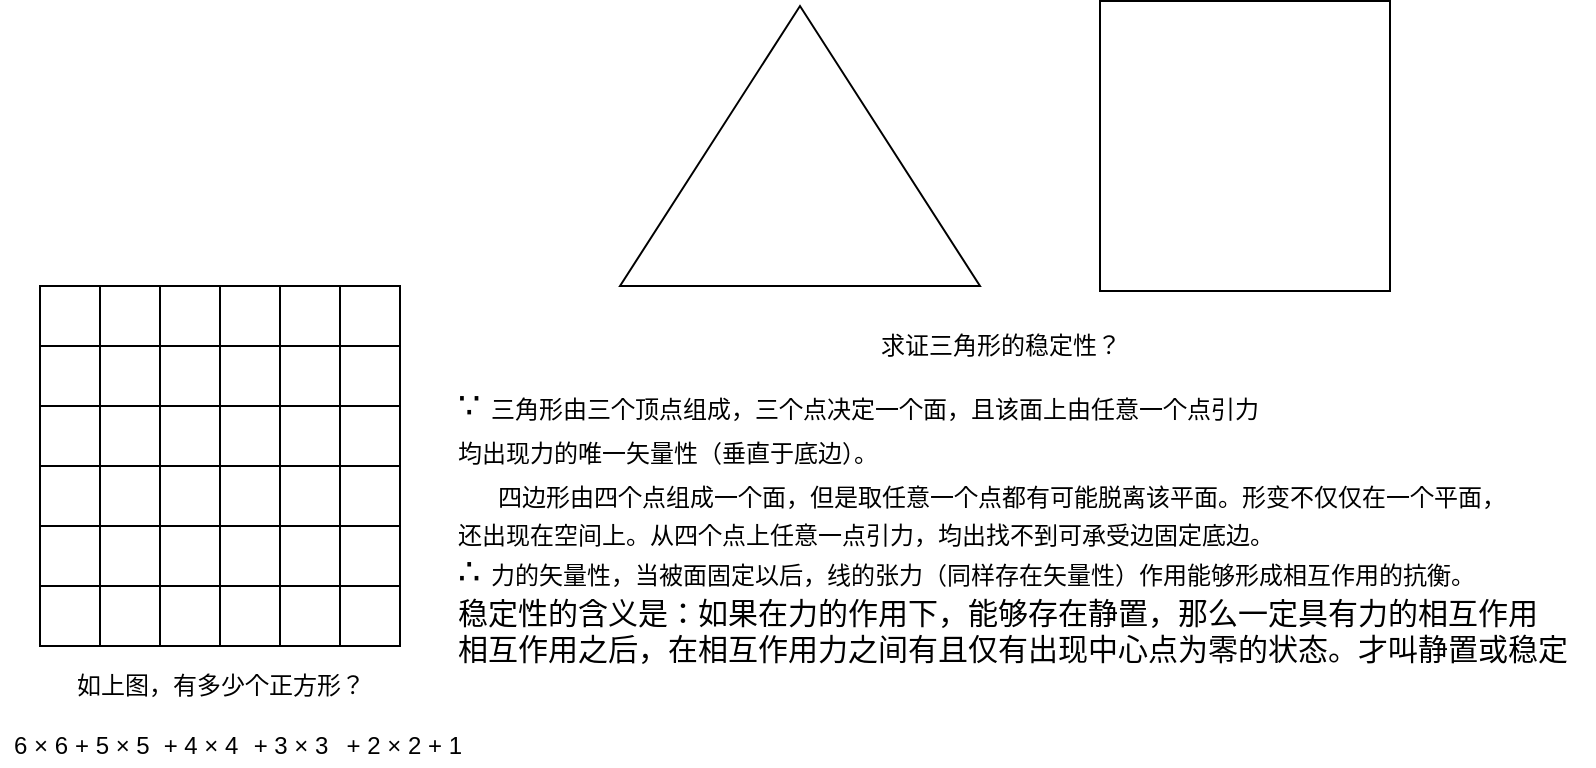 <mxfile version="14.6.9" type="github">
  <diagram id="RAytsHk9yZWYYMR1CLl6" name="Page-1">
    <mxGraphModel dx="1422" dy="772" grid="1" gridSize="10" guides="1" tooltips="1" connect="1" arrows="1" fold="1" page="1" pageScale="1" pageWidth="827" pageHeight="1169" math="0" shadow="0">
      <root>
        <mxCell id="0" />
        <mxCell id="1" parent="0" />
        <mxCell id="cfBZWCp-nfRq4XjDMekp-7" value="" style="group" parent="1" vertex="1" connectable="0">
          <mxGeometry x="50" y="170" width="180" height="30" as="geometry" />
        </mxCell>
        <mxCell id="cfBZWCp-nfRq4XjDMekp-1" value="" style="whiteSpace=wrap;html=1;aspect=fixed;" parent="cfBZWCp-nfRq4XjDMekp-7" vertex="1">
          <mxGeometry width="30" height="30" as="geometry" />
        </mxCell>
        <mxCell id="cfBZWCp-nfRq4XjDMekp-2" value="" style="whiteSpace=wrap;html=1;aspect=fixed;" parent="cfBZWCp-nfRq4XjDMekp-7" vertex="1">
          <mxGeometry x="30" width="30" height="30" as="geometry" />
        </mxCell>
        <mxCell id="cfBZWCp-nfRq4XjDMekp-3" value="" style="whiteSpace=wrap;html=1;aspect=fixed;" parent="cfBZWCp-nfRq4XjDMekp-7" vertex="1">
          <mxGeometry x="60" width="30" height="30" as="geometry" />
        </mxCell>
        <mxCell id="cfBZWCp-nfRq4XjDMekp-4" value="" style="whiteSpace=wrap;html=1;aspect=fixed;" parent="cfBZWCp-nfRq4XjDMekp-7" vertex="1">
          <mxGeometry x="90" width="30" height="30" as="geometry" />
        </mxCell>
        <mxCell id="cfBZWCp-nfRq4XjDMekp-5" value="" style="whiteSpace=wrap;html=1;aspect=fixed;" parent="cfBZWCp-nfRq4XjDMekp-7" vertex="1">
          <mxGeometry x="120" width="30" height="30" as="geometry" />
        </mxCell>
        <mxCell id="cfBZWCp-nfRq4XjDMekp-6" value="" style="whiteSpace=wrap;html=1;aspect=fixed;" parent="cfBZWCp-nfRq4XjDMekp-7" vertex="1">
          <mxGeometry x="150" width="30" height="30" as="geometry" />
        </mxCell>
        <mxCell id="cfBZWCp-nfRq4XjDMekp-8" value="" style="group" parent="1" vertex="1" connectable="0">
          <mxGeometry x="50" y="200" width="180" height="30" as="geometry" />
        </mxCell>
        <mxCell id="cfBZWCp-nfRq4XjDMekp-9" value="" style="whiteSpace=wrap;html=1;aspect=fixed;" parent="cfBZWCp-nfRq4XjDMekp-8" vertex="1">
          <mxGeometry width="30" height="30" as="geometry" />
        </mxCell>
        <mxCell id="cfBZWCp-nfRq4XjDMekp-10" value="" style="whiteSpace=wrap;html=1;aspect=fixed;" parent="cfBZWCp-nfRq4XjDMekp-8" vertex="1">
          <mxGeometry x="30" width="30" height="30" as="geometry" />
        </mxCell>
        <mxCell id="cfBZWCp-nfRq4XjDMekp-11" value="" style="whiteSpace=wrap;html=1;aspect=fixed;" parent="cfBZWCp-nfRq4XjDMekp-8" vertex="1">
          <mxGeometry x="60" width="30" height="30" as="geometry" />
        </mxCell>
        <mxCell id="cfBZWCp-nfRq4XjDMekp-12" value="" style="whiteSpace=wrap;html=1;aspect=fixed;" parent="cfBZWCp-nfRq4XjDMekp-8" vertex="1">
          <mxGeometry x="90" width="30" height="30" as="geometry" />
        </mxCell>
        <mxCell id="cfBZWCp-nfRq4XjDMekp-13" value="" style="whiteSpace=wrap;html=1;aspect=fixed;" parent="cfBZWCp-nfRq4XjDMekp-8" vertex="1">
          <mxGeometry x="120" width="30" height="30" as="geometry" />
        </mxCell>
        <mxCell id="cfBZWCp-nfRq4XjDMekp-14" value="" style="whiteSpace=wrap;html=1;aspect=fixed;" parent="cfBZWCp-nfRq4XjDMekp-8" vertex="1">
          <mxGeometry x="150" width="30" height="30" as="geometry" />
        </mxCell>
        <mxCell id="cfBZWCp-nfRq4XjDMekp-15" value="" style="group" parent="1" vertex="1" connectable="0">
          <mxGeometry x="50" y="230" width="180" height="30" as="geometry" />
        </mxCell>
        <mxCell id="cfBZWCp-nfRq4XjDMekp-16" value="" style="whiteSpace=wrap;html=1;aspect=fixed;" parent="cfBZWCp-nfRq4XjDMekp-15" vertex="1">
          <mxGeometry width="30" height="30" as="geometry" />
        </mxCell>
        <mxCell id="cfBZWCp-nfRq4XjDMekp-17" value="" style="whiteSpace=wrap;html=1;aspect=fixed;" parent="cfBZWCp-nfRq4XjDMekp-15" vertex="1">
          <mxGeometry x="30" width="30" height="30" as="geometry" />
        </mxCell>
        <mxCell id="cfBZWCp-nfRq4XjDMekp-18" value="" style="whiteSpace=wrap;html=1;aspect=fixed;" parent="cfBZWCp-nfRq4XjDMekp-15" vertex="1">
          <mxGeometry x="60" width="30" height="30" as="geometry" />
        </mxCell>
        <mxCell id="cfBZWCp-nfRq4XjDMekp-19" value="" style="whiteSpace=wrap;html=1;aspect=fixed;" parent="cfBZWCp-nfRq4XjDMekp-15" vertex="1">
          <mxGeometry x="90" width="30" height="30" as="geometry" />
        </mxCell>
        <mxCell id="cfBZWCp-nfRq4XjDMekp-20" value="" style="whiteSpace=wrap;html=1;aspect=fixed;" parent="cfBZWCp-nfRq4XjDMekp-15" vertex="1">
          <mxGeometry x="120" width="30" height="30" as="geometry" />
        </mxCell>
        <mxCell id="cfBZWCp-nfRq4XjDMekp-21" value="" style="whiteSpace=wrap;html=1;aspect=fixed;" parent="cfBZWCp-nfRq4XjDMekp-15" vertex="1">
          <mxGeometry x="150" width="30" height="30" as="geometry" />
        </mxCell>
        <mxCell id="cfBZWCp-nfRq4XjDMekp-22" value="" style="group" parent="1" vertex="1" connectable="0">
          <mxGeometry x="50" y="260" width="180" height="30" as="geometry" />
        </mxCell>
        <mxCell id="cfBZWCp-nfRq4XjDMekp-23" value="" style="whiteSpace=wrap;html=1;aspect=fixed;" parent="cfBZWCp-nfRq4XjDMekp-22" vertex="1">
          <mxGeometry width="30" height="30" as="geometry" />
        </mxCell>
        <mxCell id="cfBZWCp-nfRq4XjDMekp-24" value="" style="whiteSpace=wrap;html=1;aspect=fixed;" parent="cfBZWCp-nfRq4XjDMekp-22" vertex="1">
          <mxGeometry x="30" width="30" height="30" as="geometry" />
        </mxCell>
        <mxCell id="cfBZWCp-nfRq4XjDMekp-25" value="" style="whiteSpace=wrap;html=1;aspect=fixed;" parent="cfBZWCp-nfRq4XjDMekp-22" vertex="1">
          <mxGeometry x="60" width="30" height="30" as="geometry" />
        </mxCell>
        <mxCell id="cfBZWCp-nfRq4XjDMekp-26" value="" style="whiteSpace=wrap;html=1;aspect=fixed;" parent="cfBZWCp-nfRq4XjDMekp-22" vertex="1">
          <mxGeometry x="90" width="30" height="30" as="geometry" />
        </mxCell>
        <mxCell id="cfBZWCp-nfRq4XjDMekp-27" value="" style="whiteSpace=wrap;html=1;aspect=fixed;" parent="cfBZWCp-nfRq4XjDMekp-22" vertex="1">
          <mxGeometry x="120" width="30" height="30" as="geometry" />
        </mxCell>
        <mxCell id="cfBZWCp-nfRq4XjDMekp-28" value="" style="whiteSpace=wrap;html=1;aspect=fixed;" parent="cfBZWCp-nfRq4XjDMekp-22" vertex="1">
          <mxGeometry x="150" width="30" height="30" as="geometry" />
        </mxCell>
        <mxCell id="cfBZWCp-nfRq4XjDMekp-29" value="" style="group" parent="1" vertex="1" connectable="0">
          <mxGeometry x="50" y="290" width="180" height="30" as="geometry" />
        </mxCell>
        <mxCell id="cfBZWCp-nfRq4XjDMekp-30" value="" style="whiteSpace=wrap;html=1;aspect=fixed;" parent="cfBZWCp-nfRq4XjDMekp-29" vertex="1">
          <mxGeometry width="30" height="30" as="geometry" />
        </mxCell>
        <mxCell id="cfBZWCp-nfRq4XjDMekp-31" value="" style="whiteSpace=wrap;html=1;aspect=fixed;" parent="cfBZWCp-nfRq4XjDMekp-29" vertex="1">
          <mxGeometry x="30" width="30" height="30" as="geometry" />
        </mxCell>
        <mxCell id="cfBZWCp-nfRq4XjDMekp-32" value="" style="whiteSpace=wrap;html=1;aspect=fixed;" parent="cfBZWCp-nfRq4XjDMekp-29" vertex="1">
          <mxGeometry x="60" width="30" height="30" as="geometry" />
        </mxCell>
        <mxCell id="cfBZWCp-nfRq4XjDMekp-33" value="" style="whiteSpace=wrap;html=1;aspect=fixed;" parent="cfBZWCp-nfRq4XjDMekp-29" vertex="1">
          <mxGeometry x="90" width="30" height="30" as="geometry" />
        </mxCell>
        <mxCell id="cfBZWCp-nfRq4XjDMekp-34" value="" style="whiteSpace=wrap;html=1;aspect=fixed;" parent="cfBZWCp-nfRq4XjDMekp-29" vertex="1">
          <mxGeometry x="120" width="30" height="30" as="geometry" />
        </mxCell>
        <mxCell id="cfBZWCp-nfRq4XjDMekp-35" value="" style="whiteSpace=wrap;html=1;aspect=fixed;" parent="cfBZWCp-nfRq4XjDMekp-29" vertex="1">
          <mxGeometry x="150" width="30" height="30" as="geometry" />
        </mxCell>
        <mxCell id="cfBZWCp-nfRq4XjDMekp-37" value="" style="group" parent="1" vertex="1" connectable="0">
          <mxGeometry x="50" y="320" width="180" height="30" as="geometry" />
        </mxCell>
        <mxCell id="cfBZWCp-nfRq4XjDMekp-38" value="" style="whiteSpace=wrap;html=1;aspect=fixed;" parent="cfBZWCp-nfRq4XjDMekp-37" vertex="1">
          <mxGeometry width="30" height="30" as="geometry" />
        </mxCell>
        <mxCell id="cfBZWCp-nfRq4XjDMekp-39" value="" style="whiteSpace=wrap;html=1;aspect=fixed;" parent="cfBZWCp-nfRq4XjDMekp-37" vertex="1">
          <mxGeometry x="30" width="30" height="30" as="geometry" />
        </mxCell>
        <mxCell id="cfBZWCp-nfRq4XjDMekp-40" value="" style="whiteSpace=wrap;html=1;aspect=fixed;" parent="cfBZWCp-nfRq4XjDMekp-37" vertex="1">
          <mxGeometry x="60" width="30" height="30" as="geometry" />
        </mxCell>
        <mxCell id="cfBZWCp-nfRq4XjDMekp-41" value="" style="whiteSpace=wrap;html=1;aspect=fixed;" parent="cfBZWCp-nfRq4XjDMekp-37" vertex="1">
          <mxGeometry x="90" width="30" height="30" as="geometry" />
        </mxCell>
        <mxCell id="cfBZWCp-nfRq4XjDMekp-42" value="" style="whiteSpace=wrap;html=1;aspect=fixed;" parent="cfBZWCp-nfRq4XjDMekp-37" vertex="1">
          <mxGeometry x="120" width="30" height="30" as="geometry" />
        </mxCell>
        <mxCell id="cfBZWCp-nfRq4XjDMekp-43" value="" style="whiteSpace=wrap;html=1;aspect=fixed;" parent="cfBZWCp-nfRq4XjDMekp-37" vertex="1">
          <mxGeometry x="150" width="30" height="30" as="geometry" />
        </mxCell>
        <mxCell id="cfBZWCp-nfRq4XjDMekp-45" value="如上图，有多少个正方形？" style="text;html=1;align=center;verticalAlign=middle;resizable=0;points=[];autosize=1;" parent="1" vertex="1">
          <mxGeometry x="60" y="360" width="160" height="20" as="geometry" />
        </mxCell>
        <mxCell id="cfBZWCp-nfRq4XjDMekp-46" value="6 × 6" style="text;html=1;align=center;verticalAlign=middle;resizable=0;points=[];autosize=1;" parent="1" vertex="1">
          <mxGeometry x="30" y="390" width="40" height="20" as="geometry" />
        </mxCell>
        <mxCell id="cfBZWCp-nfRq4XjDMekp-47" value="+ 3 × 3" style="text;html=1;align=center;verticalAlign=middle;resizable=0;points=[];autosize=1;" parent="1" vertex="1">
          <mxGeometry x="150" y="390" width="50" height="20" as="geometry" />
        </mxCell>
        <mxCell id="cfBZWCp-nfRq4XjDMekp-48" value="&amp;nbsp;+ 2 × 2 + 1" style="text;html=1;align=center;verticalAlign=middle;resizable=0;points=[];autosize=1;" parent="1" vertex="1">
          <mxGeometry x="190" y="390" width="80" height="20" as="geometry" />
        </mxCell>
        <mxCell id="cfBZWCp-nfRq4XjDMekp-49" value="&amp;nbsp;+ 5 × 5" style="text;html=1;align=center;verticalAlign=middle;resizable=0;points=[];autosize=1;" parent="1" vertex="1">
          <mxGeometry x="54" y="390" width="60" height="20" as="geometry" />
        </mxCell>
        <mxCell id="cfBZWCp-nfRq4XjDMekp-50" value="+ 4 × 4" style="text;html=1;align=center;verticalAlign=middle;resizable=0;points=[];autosize=1;" parent="1" vertex="1">
          <mxGeometry x="105" y="390" width="50" height="20" as="geometry" />
        </mxCell>
        <mxCell id="yYrG96fUX7nSHpN4_MA_-1" value="" style="triangle;whiteSpace=wrap;html=1;rotation=-90;" vertex="1" parent="1">
          <mxGeometry x="360" y="10" width="140" height="180" as="geometry" />
        </mxCell>
        <mxCell id="yYrG96fUX7nSHpN4_MA_-2" value="" style="whiteSpace=wrap;html=1;aspect=fixed;" vertex="1" parent="1">
          <mxGeometry x="580" y="27.5" width="145" height="145" as="geometry" />
        </mxCell>
        <mxCell id="yYrG96fUX7nSHpN4_MA_-3" value="求证三角形的稳定性？" style="text;html=1;align=center;verticalAlign=middle;resizable=0;points=[];autosize=1;strokeColor=none;" vertex="1" parent="1">
          <mxGeometry x="460" y="190" width="140" height="20" as="geometry" />
        </mxCell>
        <mxCell id="yYrG96fUX7nSHpN4_MA_-4" value="&lt;font&gt;&lt;font&gt;&lt;span style=&quot;font-size: 18px&quot;&gt;∵&amp;nbsp;&lt;/span&gt;&lt;font&gt;&lt;span style=&quot;font-size: 12px&quot;&gt;三角形由三个顶点组成，三个点决定一个面，且该面上由任意一个点引力&lt;br&gt;&lt;/span&gt;&lt;/font&gt;&lt;span style=&quot;font-size: 12px&quot;&gt;均出现力的唯一矢量性（垂直于底边）。&lt;/span&gt;&lt;span style=&quot;font-size: 18px&quot;&gt;&amp;nbsp;&lt;/span&gt;&lt;/font&gt;&lt;br&gt;&lt;span style=&quot;font-size: 18px&quot;&gt;&amp;nbsp; &amp;nbsp;&amp;nbsp;&lt;/span&gt;&lt;font&gt;&lt;span style=&quot;font-size: 12px&quot;&gt;四边形由四个点组成一个面，但是取任意一个点都有可能脱离该平面。形变不仅仅在一个平面，&lt;/span&gt;&lt;br&gt;&lt;span style=&quot;font-size: 12px&quot;&gt;还出现在空间上。从四个点上任意一点引力，均出找不到可承受边固定底边。&lt;/span&gt;&lt;br&gt;&lt;span style=&quot;font-size: 18px&quot;&gt;∴&amp;nbsp;&lt;/span&gt;&lt;span style=&quot;font-size: 12px&quot;&gt;力的矢量性，当被面固定以后，线的张力（同样存在矢量性）作用能够形成相互作用的抗衡。&lt;br&gt;&lt;/span&gt;稳定性的含义是：如果在力的作用下，能够存在静置，那么一定具有力的相互作用&lt;br&gt;相互作用之后，在相互作用力之间有且仅有出现中心点为零的状态。才叫静置或稳定&lt;br&gt;&lt;/font&gt;&lt;/font&gt;" style="text;html=1;align=left;verticalAlign=middle;resizable=0;points=[];autosize=1;strokeColor=none;fontSize=15;" vertex="1" parent="1">
          <mxGeometry x="257" y="220" width="570" height="140" as="geometry" />
        </mxCell>
      </root>
    </mxGraphModel>
  </diagram>
</mxfile>
